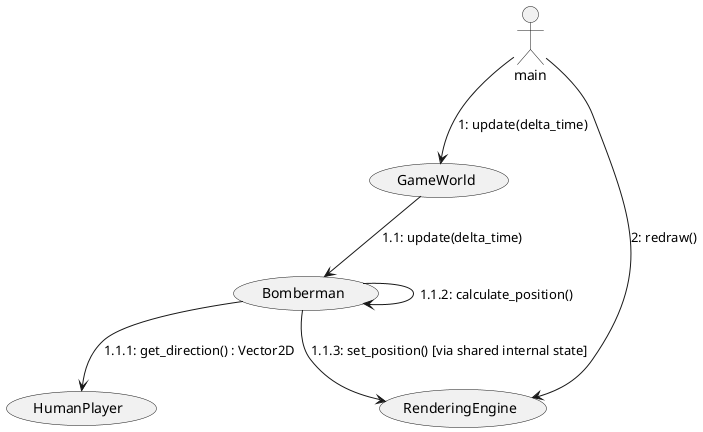 @startuml

:main: --> (GameWorld) : "1: update(delta_time)"
(GameWorld) --> (Bomberman) : "1.1: update(delta_time)"
(Bomberman) --> (HumanPlayer) : "1.1.1: get_direction() : Vector2D"
(Bomberman) --> (Bomberman) : "1.1.2: calculate_position()"
(Bomberman) --> (RenderingEngine) : "1.1.3: set_position() [via shared internal state]"
:main: --> (RenderingEngine) : "2: redraw()"

@enduml
